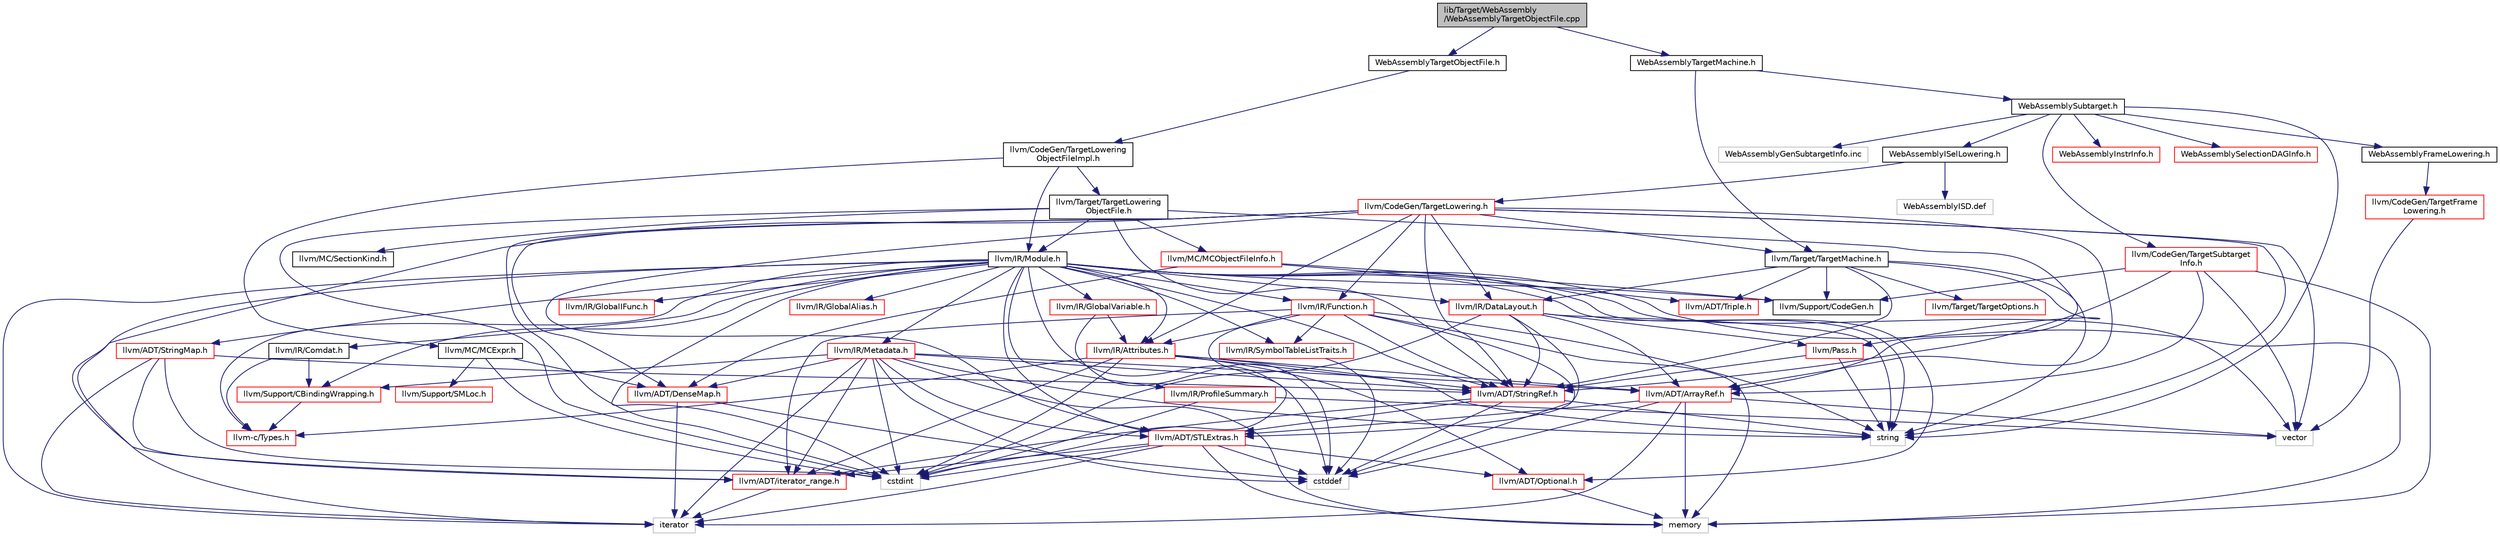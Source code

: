 digraph "lib/Target/WebAssembly/WebAssemblyTargetObjectFile.cpp"
{
 // LATEX_PDF_SIZE
  bgcolor="transparent";
  edge [fontname="Helvetica",fontsize="10",labelfontname="Helvetica",labelfontsize="10"];
  node [fontname="Helvetica",fontsize="10",shape="box"];
  Node1 [label="lib/Target/WebAssembly\l/WebAssemblyTargetObjectFile.cpp",height=0.2,width=0.4,color="black", fillcolor="grey75", style="filled", fontcolor="black",tooltip="This file defines the functions of the WebAssembly-specific subclass of TargetLoweringObjectFile."];
  Node1 -> Node2 [color="midnightblue",fontsize="10",style="solid",fontname="Helvetica"];
  Node2 [label="WebAssemblyTargetObjectFile.h",height=0.2,width=0.4,color="black",URL="$WebAssemblyTargetObjectFile_8h.html",tooltip="This file declares the WebAssembly-specific subclass of TargetLoweringObjectFile."];
  Node2 -> Node3 [color="midnightblue",fontsize="10",style="solid",fontname="Helvetica"];
  Node3 [label="llvm/CodeGen/TargetLowering\lObjectFileImpl.h",height=0.2,width=0.4,color="black",URL="$TargetLoweringObjectFileImpl_8h.html",tooltip=" "];
  Node3 -> Node4 [color="midnightblue",fontsize="10",style="solid",fontname="Helvetica"];
  Node4 [label="llvm/IR/Module.h",height=0.2,width=0.4,color="black",URL="$Module_8h.html",tooltip="Module.h This file contains the declarations for the Module class."];
  Node4 -> Node5 [color="midnightblue",fontsize="10",style="solid",fontname="Helvetica"];
  Node5 [label="llvm-c/Types.h",height=0.2,width=0.4,color="red",URL="$llvm-c_2Types_8h.html",tooltip=" "];
  Node4 -> Node11 [color="midnightblue",fontsize="10",style="solid",fontname="Helvetica"];
  Node11 [label="llvm/ADT/Optional.h",height=0.2,width=0.4,color="red",URL="$Optional_8h.html",tooltip=" "];
  Node11 -> Node21 [color="midnightblue",fontsize="10",style="solid",fontname="Helvetica"];
  Node21 [label="memory",height=0.2,width=0.4,color="grey75",tooltip=" "];
  Node4 -> Node22 [color="midnightblue",fontsize="10",style="solid",fontname="Helvetica"];
  Node22 [label="llvm/ADT/STLExtras.h",height=0.2,width=0.4,color="red",URL="$STLExtras_8h.html",tooltip=" "];
  Node22 -> Node11 [color="midnightblue",fontsize="10",style="solid",fontname="Helvetica"];
  Node22 -> Node24 [color="midnightblue",fontsize="10",style="solid",fontname="Helvetica"];
  Node24 [label="llvm/ADT/iterator_range.h",height=0.2,width=0.4,color="red",URL="$iterator__range_8h.html",tooltip="This provides a very simple, boring adaptor for a begin and end iterator into a range type."];
  Node24 -> Node25 [color="midnightblue",fontsize="10",style="solid",fontname="Helvetica"];
  Node25 [label="iterator",height=0.2,width=0.4,color="grey75",tooltip=" "];
  Node22 -> Node27 [color="midnightblue",fontsize="10",style="solid",fontname="Helvetica"];
  Node27 [label="cstddef",height=0.2,width=0.4,color="grey75",tooltip=" "];
  Node22 -> Node42 [color="midnightblue",fontsize="10",style="solid",fontname="Helvetica"];
  Node42 [label="cstdint",height=0.2,width=0.4,color="grey75",tooltip=" "];
  Node22 -> Node25 [color="midnightblue",fontsize="10",style="solid",fontname="Helvetica"];
  Node22 -> Node21 [color="midnightblue",fontsize="10",style="solid",fontname="Helvetica"];
  Node4 -> Node45 [color="midnightblue",fontsize="10",style="solid",fontname="Helvetica"];
  Node45 [label="llvm/ADT/StringMap.h",height=0.2,width=0.4,color="red",URL="$StringMap_8h.html",tooltip=" "];
  Node45 -> Node46 [color="midnightblue",fontsize="10",style="solid",fontname="Helvetica"];
  Node46 [label="llvm/ADT/StringRef.h",height=0.2,width=0.4,color="red",URL="$StringRef_8h.html",tooltip=" "];
  Node46 -> Node22 [color="midnightblue",fontsize="10",style="solid",fontname="Helvetica"];
  Node46 -> Node24 [color="midnightblue",fontsize="10",style="solid",fontname="Helvetica"];
  Node46 -> Node27 [color="midnightblue",fontsize="10",style="solid",fontname="Helvetica"];
  Node46 -> Node37 [color="midnightblue",fontsize="10",style="solid",fontname="Helvetica"];
  Node37 [label="string",height=0.2,width=0.4,color="grey75",tooltip=" "];
  Node45 -> Node24 [color="midnightblue",fontsize="10",style="solid",fontname="Helvetica"];
  Node45 -> Node42 [color="midnightblue",fontsize="10",style="solid",fontname="Helvetica"];
  Node45 -> Node25 [color="midnightblue",fontsize="10",style="solid",fontname="Helvetica"];
  Node4 -> Node46 [color="midnightblue",fontsize="10",style="solid",fontname="Helvetica"];
  Node4 -> Node24 [color="midnightblue",fontsize="10",style="solid",fontname="Helvetica"];
  Node4 -> Node50 [color="midnightblue",fontsize="10",style="solid",fontname="Helvetica"];
  Node50 [label="llvm/IR/Attributes.h",height=0.2,width=0.4,color="red",URL="$Attributes_8h.html",tooltip="This file contains the simple types necessary to represent the attributes associated with functions a..."];
  Node50 -> Node5 [color="midnightblue",fontsize="10",style="solid",fontname="Helvetica"];
  Node50 -> Node51 [color="midnightblue",fontsize="10",style="solid",fontname="Helvetica"];
  Node51 [label="llvm/ADT/ArrayRef.h",height=0.2,width=0.4,color="red",URL="$ArrayRef_8h.html",tooltip=" "];
  Node51 -> Node22 [color="midnightblue",fontsize="10",style="solid",fontname="Helvetica"];
  Node51 -> Node27 [color="midnightblue",fontsize="10",style="solid",fontname="Helvetica"];
  Node51 -> Node25 [color="midnightblue",fontsize="10",style="solid",fontname="Helvetica"];
  Node51 -> Node21 [color="midnightblue",fontsize="10",style="solid",fontname="Helvetica"];
  Node51 -> Node56 [color="midnightblue",fontsize="10",style="solid",fontname="Helvetica"];
  Node56 [label="vector",height=0.2,width=0.4,color="grey75",tooltip=" "];
  Node50 -> Node11 [color="midnightblue",fontsize="10",style="solid",fontname="Helvetica"];
  Node50 -> Node46 [color="midnightblue",fontsize="10",style="solid",fontname="Helvetica"];
  Node50 -> Node24 [color="midnightblue",fontsize="10",style="solid",fontname="Helvetica"];
  Node50 -> Node42 [color="midnightblue",fontsize="10",style="solid",fontname="Helvetica"];
  Node50 -> Node37 [color="midnightblue",fontsize="10",style="solid",fontname="Helvetica"];
  Node4 -> Node61 [color="midnightblue",fontsize="10",style="solid",fontname="Helvetica"];
  Node61 [label="llvm/IR/Comdat.h",height=0.2,width=0.4,color="black",URL="$llvm_2IR_2Comdat_8h.html",tooltip="This file contains the declaration of the Comdat class, which represents a single COMDAT in LLVM."];
  Node61 -> Node5 [color="midnightblue",fontsize="10",style="solid",fontname="Helvetica"];
  Node61 -> Node62 [color="midnightblue",fontsize="10",style="solid",fontname="Helvetica"];
  Node62 [label="llvm/Support/CBindingWrapping.h",height=0.2,width=0.4,color="red",URL="$CBindingWrapping_8h.html",tooltip=" "];
  Node62 -> Node5 [color="midnightblue",fontsize="10",style="solid",fontname="Helvetica"];
  Node4 -> Node64 [color="midnightblue",fontsize="10",style="solid",fontname="Helvetica"];
  Node64 [label="llvm/IR/DataLayout.h",height=0.2,width=0.4,color="red",URL="$DataLayout_8h.html",tooltip=" "];
  Node64 -> Node51 [color="midnightblue",fontsize="10",style="solid",fontname="Helvetica"];
  Node64 -> Node22 [color="midnightblue",fontsize="10",style="solid",fontname="Helvetica"];
  Node64 -> Node46 [color="midnightblue",fontsize="10",style="solid",fontname="Helvetica"];
  Node64 -> Node73 [color="midnightblue",fontsize="10",style="solid",fontname="Helvetica"];
  Node73 [label="llvm/Pass.h",height=0.2,width=0.4,color="red",URL="$Pass_8h.html",tooltip=" "];
  Node73 -> Node46 [color="midnightblue",fontsize="10",style="solid",fontname="Helvetica"];
  Node73 -> Node37 [color="midnightblue",fontsize="10",style="solid",fontname="Helvetica"];
  Node64 -> Node42 [color="midnightblue",fontsize="10",style="solid",fontname="Helvetica"];
  Node64 -> Node37 [color="midnightblue",fontsize="10",style="solid",fontname="Helvetica"];
  Node4 -> Node85 [color="midnightblue",fontsize="10",style="solid",fontname="Helvetica"];
  Node85 [label="llvm/IR/Function.h",height=0.2,width=0.4,color="red",URL="$Function_8h.html",tooltip=" "];
  Node85 -> Node46 [color="midnightblue",fontsize="10",style="solid",fontname="Helvetica"];
  Node85 -> Node24 [color="midnightblue",fontsize="10",style="solid",fontname="Helvetica"];
  Node85 -> Node50 [color="midnightblue",fontsize="10",style="solid",fontname="Helvetica"];
  Node85 -> Node117 [color="midnightblue",fontsize="10",style="solid",fontname="Helvetica"];
  Node117 [label="llvm/IR/SymbolTableListTraits.h",height=0.2,width=0.4,color="red",URL="$SymbolTableListTraits_8h.html",tooltip=" "];
  Node117 -> Node27 [color="midnightblue",fontsize="10",style="solid",fontname="Helvetica"];
  Node85 -> Node27 [color="midnightblue",fontsize="10",style="solid",fontname="Helvetica"];
  Node85 -> Node42 [color="midnightblue",fontsize="10",style="solid",fontname="Helvetica"];
  Node85 -> Node21 [color="midnightblue",fontsize="10",style="solid",fontname="Helvetica"];
  Node85 -> Node37 [color="midnightblue",fontsize="10",style="solid",fontname="Helvetica"];
  Node4 -> Node126 [color="midnightblue",fontsize="10",style="solid",fontname="Helvetica"];
  Node126 [label="llvm/IR/GlobalAlias.h",height=0.2,width=0.4,color="red",URL="$GlobalAlias_8h.html",tooltip=" "];
  Node4 -> Node128 [color="midnightblue",fontsize="10",style="solid",fontname="Helvetica"];
  Node128 [label="llvm/IR/GlobalIFunc.h",height=0.2,width=0.4,color="red",URL="$GlobalIFunc_8h.html",tooltip=" "];
  Node4 -> Node129 [color="midnightblue",fontsize="10",style="solid",fontname="Helvetica"];
  Node129 [label="llvm/IR/GlobalVariable.h",height=0.2,width=0.4,color="red",URL="$GlobalVariable_8h.html",tooltip=" "];
  Node129 -> Node50 [color="midnightblue",fontsize="10",style="solid",fontname="Helvetica"];
  Node129 -> Node27 [color="midnightblue",fontsize="10",style="solid",fontname="Helvetica"];
  Node4 -> Node104 [color="midnightblue",fontsize="10",style="solid",fontname="Helvetica"];
  Node104 [label="llvm/IR/Metadata.h",height=0.2,width=0.4,color="red",URL="$Metadata_8h.html",tooltip="This file contains the declarations for metadata subclasses."];
  Node104 -> Node51 [color="midnightblue",fontsize="10",style="solid",fontname="Helvetica"];
  Node104 -> Node79 [color="midnightblue",fontsize="10",style="solid",fontname="Helvetica"];
  Node79 [label="llvm/ADT/DenseMap.h",height=0.2,width=0.4,color="red",URL="$DenseMap_8h.html",tooltip=" "];
  Node79 -> Node27 [color="midnightblue",fontsize="10",style="solid",fontname="Helvetica"];
  Node79 -> Node25 [color="midnightblue",fontsize="10",style="solid",fontname="Helvetica"];
  Node104 -> Node22 [color="midnightblue",fontsize="10",style="solid",fontname="Helvetica"];
  Node104 -> Node46 [color="midnightblue",fontsize="10",style="solid",fontname="Helvetica"];
  Node104 -> Node24 [color="midnightblue",fontsize="10",style="solid",fontname="Helvetica"];
  Node104 -> Node62 [color="midnightblue",fontsize="10",style="solid",fontname="Helvetica"];
  Node104 -> Node27 [color="midnightblue",fontsize="10",style="solid",fontname="Helvetica"];
  Node104 -> Node42 [color="midnightblue",fontsize="10",style="solid",fontname="Helvetica"];
  Node104 -> Node25 [color="midnightblue",fontsize="10",style="solid",fontname="Helvetica"];
  Node104 -> Node21 [color="midnightblue",fontsize="10",style="solid",fontname="Helvetica"];
  Node104 -> Node37 [color="midnightblue",fontsize="10",style="solid",fontname="Helvetica"];
  Node4 -> Node130 [color="midnightblue",fontsize="10",style="solid",fontname="Helvetica"];
  Node130 [label="llvm/IR/ProfileSummary.h",height=0.2,width=0.4,color="red",URL="$ProfileSummary_8h.html",tooltip=" "];
  Node130 -> Node42 [color="midnightblue",fontsize="10",style="solid",fontname="Helvetica"];
  Node130 -> Node56 [color="midnightblue",fontsize="10",style="solid",fontname="Helvetica"];
  Node4 -> Node117 [color="midnightblue",fontsize="10",style="solid",fontname="Helvetica"];
  Node4 -> Node62 [color="midnightblue",fontsize="10",style="solid",fontname="Helvetica"];
  Node4 -> Node131 [color="midnightblue",fontsize="10",style="solid",fontname="Helvetica"];
  Node131 [label="llvm/Support/CodeGen.h",height=0.2,width=0.4,color="black",URL="$CodeGen_8h.html",tooltip=" "];
  Node4 -> Node27 [color="midnightblue",fontsize="10",style="solid",fontname="Helvetica"];
  Node4 -> Node42 [color="midnightblue",fontsize="10",style="solid",fontname="Helvetica"];
  Node4 -> Node25 [color="midnightblue",fontsize="10",style="solid",fontname="Helvetica"];
  Node4 -> Node21 [color="midnightblue",fontsize="10",style="solid",fontname="Helvetica"];
  Node4 -> Node37 [color="midnightblue",fontsize="10",style="solid",fontname="Helvetica"];
  Node4 -> Node56 [color="midnightblue",fontsize="10",style="solid",fontname="Helvetica"];
  Node3 -> Node132 [color="midnightblue",fontsize="10",style="solid",fontname="Helvetica"];
  Node132 [label="llvm/MC/MCExpr.h",height=0.2,width=0.4,color="black",URL="$MCExpr_8h.html",tooltip=" "];
  Node132 -> Node79 [color="midnightblue",fontsize="10",style="solid",fontname="Helvetica"];
  Node132 -> Node133 [color="midnightblue",fontsize="10",style="solid",fontname="Helvetica"];
  Node133 [label="llvm/Support/SMLoc.h",height=0.2,width=0.4,color="red",URL="$SMLoc_8h.html",tooltip=" "];
  Node132 -> Node42 [color="midnightblue",fontsize="10",style="solid",fontname="Helvetica"];
  Node3 -> Node134 [color="midnightblue",fontsize="10",style="solid",fontname="Helvetica"];
  Node134 [label="llvm/Target/TargetLowering\lObjectFile.h",height=0.2,width=0.4,color="black",URL="$TargetLoweringObjectFile_8h.html",tooltip=" "];
  Node134 -> Node51 [color="midnightblue",fontsize="10",style="solid",fontname="Helvetica"];
  Node134 -> Node46 [color="midnightblue",fontsize="10",style="solid",fontname="Helvetica"];
  Node134 -> Node4 [color="midnightblue",fontsize="10",style="solid",fontname="Helvetica"];
  Node134 -> Node135 [color="midnightblue",fontsize="10",style="solid",fontname="Helvetica"];
  Node135 [label="llvm/MC/MCObjectFileInfo.h",height=0.2,width=0.4,color="red",URL="$MCObjectFileInfo_8h.html",tooltip=" "];
  Node135 -> Node79 [color="midnightblue",fontsize="10",style="solid",fontname="Helvetica"];
  Node135 -> Node136 [color="midnightblue",fontsize="10",style="solid",fontname="Helvetica"];
  Node136 [label="llvm/ADT/Triple.h",height=0.2,width=0.4,color="red",URL="$Triple_8h.html",tooltip=" "];
  Node135 -> Node131 [color="midnightblue",fontsize="10",style="solid",fontname="Helvetica"];
  Node134 -> Node142 [color="midnightblue",fontsize="10",style="solid",fontname="Helvetica"];
  Node142 [label="llvm/MC/SectionKind.h",height=0.2,width=0.4,color="black",URL="$SectionKind_8h.html",tooltip=" "];
  Node134 -> Node42 [color="midnightblue",fontsize="10",style="solid",fontname="Helvetica"];
  Node1 -> Node143 [color="midnightblue",fontsize="10",style="solid",fontname="Helvetica"];
  Node143 [label="WebAssemblyTargetMachine.h",height=0.2,width=0.4,color="black",URL="$WebAssemblyTargetMachine_8h.html",tooltip="This file declares the WebAssembly-specific subclass of TargetMachine."];
  Node143 -> Node144 [color="midnightblue",fontsize="10",style="solid",fontname="Helvetica"];
  Node144 [label="WebAssemblySubtarget.h",height=0.2,width=0.4,color="black",URL="$WebAssemblySubtarget_8h.html",tooltip="This file declares the WebAssembly-specific subclass of TargetSubtarget."];
  Node144 -> Node145 [color="midnightblue",fontsize="10",style="solid",fontname="Helvetica"];
  Node145 [label="WebAssemblyFrameLowering.h",height=0.2,width=0.4,color="black",URL="$WebAssemblyFrameLowering_8h.html",tooltip="This class implements WebAssembly-specific bits of TargetFrameLowering class."];
  Node145 -> Node146 [color="midnightblue",fontsize="10",style="solid",fontname="Helvetica"];
  Node146 [label="llvm/CodeGen/TargetFrame\lLowering.h",height=0.2,width=0.4,color="red",URL="$TargetFrameLowering_8h.html",tooltip=" "];
  Node146 -> Node56 [color="midnightblue",fontsize="10",style="solid",fontname="Helvetica"];
  Node144 -> Node203 [color="midnightblue",fontsize="10",style="solid",fontname="Helvetica"];
  Node203 [label="WebAssemblyISelLowering.h",height=0.2,width=0.4,color="black",URL="$WebAssemblyISelLowering_8h.html",tooltip="This file defines the interfaces that WebAssembly uses to lower LLVM code into a selection DAG."];
  Node203 -> Node204 [color="midnightblue",fontsize="10",style="solid",fontname="Helvetica"];
  Node204 [label="llvm/CodeGen/TargetLowering.h",height=0.2,width=0.4,color="red",URL="$TargetLowering_8h.html",tooltip="This file describes how to lower LLVM code to machine code."];
  Node204 -> Node51 [color="midnightblue",fontsize="10",style="solid",fontname="Helvetica"];
  Node204 -> Node79 [color="midnightblue",fontsize="10",style="solid",fontname="Helvetica"];
  Node204 -> Node22 [color="midnightblue",fontsize="10",style="solid",fontname="Helvetica"];
  Node204 -> Node46 [color="midnightblue",fontsize="10",style="solid",fontname="Helvetica"];
  Node204 -> Node50 [color="midnightblue",fontsize="10",style="solid",fontname="Helvetica"];
  Node204 -> Node64 [color="midnightblue",fontsize="10",style="solid",fontname="Helvetica"];
  Node204 -> Node85 [color="midnightblue",fontsize="10",style="solid",fontname="Helvetica"];
  Node204 -> Node234 [color="midnightblue",fontsize="10",style="solid",fontname="Helvetica"];
  Node234 [label="llvm/Target/TargetMachine.h",height=0.2,width=0.4,color="black",URL="$llvm_2Target_2TargetMachine_8h.html",tooltip=" "];
  Node234 -> Node46 [color="midnightblue",fontsize="10",style="solid",fontname="Helvetica"];
  Node234 -> Node136 [color="midnightblue",fontsize="10",style="solid",fontname="Helvetica"];
  Node234 -> Node64 [color="midnightblue",fontsize="10",style="solid",fontname="Helvetica"];
  Node234 -> Node73 [color="midnightblue",fontsize="10",style="solid",fontname="Helvetica"];
  Node234 -> Node131 [color="midnightblue",fontsize="10",style="solid",fontname="Helvetica"];
  Node234 -> Node235 [color="midnightblue",fontsize="10",style="solid",fontname="Helvetica"];
  Node235 [label="llvm/Target/TargetOptions.h",height=0.2,width=0.4,color="red",URL="$TargetOptions_8h.html",tooltip=" "];
  Node234 -> Node37 [color="midnightblue",fontsize="10",style="solid",fontname="Helvetica"];
  Node204 -> Node42 [color="midnightblue",fontsize="10",style="solid",fontname="Helvetica"];
  Node204 -> Node25 [color="midnightblue",fontsize="10",style="solid",fontname="Helvetica"];
  Node204 -> Node37 [color="midnightblue",fontsize="10",style="solid",fontname="Helvetica"];
  Node204 -> Node56 [color="midnightblue",fontsize="10",style="solid",fontname="Helvetica"];
  Node203 -> Node237 [color="midnightblue",fontsize="10",style="solid",fontname="Helvetica"];
  Node237 [label="WebAssemblyISD.def",height=0.2,width=0.4,color="grey75",tooltip=" "];
  Node144 -> Node238 [color="midnightblue",fontsize="10",style="solid",fontname="Helvetica"];
  Node238 [label="WebAssemblyInstrInfo.h",height=0.2,width=0.4,color="red",URL="$WebAssemblyInstrInfo_8h.html",tooltip="This file contains the WebAssembly implementation of the TargetInstrInfo class."];
  Node144 -> Node267 [color="midnightblue",fontsize="10",style="solid",fontname="Helvetica"];
  Node267 [label="WebAssemblySelectionDAGInfo.h",height=0.2,width=0.4,color="red",URL="$WebAssemblySelectionDAGInfo_8h.html",tooltip="This file defines the WebAssembly subclass for SelectionDAGTargetInfo."];
  Node144 -> Node248 [color="midnightblue",fontsize="10",style="solid",fontname="Helvetica"];
  Node248 [label="llvm/CodeGen/TargetSubtarget\lInfo.h",height=0.2,width=0.4,color="red",URL="$TargetSubtargetInfo_8h.html",tooltip=" "];
  Node248 -> Node51 [color="midnightblue",fontsize="10",style="solid",fontname="Helvetica"];
  Node248 -> Node46 [color="midnightblue",fontsize="10",style="solid",fontname="Helvetica"];
  Node248 -> Node131 [color="midnightblue",fontsize="10",style="solid",fontname="Helvetica"];
  Node248 -> Node21 [color="midnightblue",fontsize="10",style="solid",fontname="Helvetica"];
  Node248 -> Node56 [color="midnightblue",fontsize="10",style="solid",fontname="Helvetica"];
  Node144 -> Node37 [color="midnightblue",fontsize="10",style="solid",fontname="Helvetica"];
  Node144 -> Node269 [color="midnightblue",fontsize="10",style="solid",fontname="Helvetica"];
  Node269 [label="WebAssemblyGenSubtargetInfo.inc",height=0.2,width=0.4,color="grey75",tooltip=" "];
  Node143 -> Node234 [color="midnightblue",fontsize="10",style="solid",fontname="Helvetica"];
}
